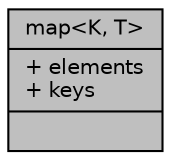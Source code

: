 digraph "map&lt;K, T&gt;"
{
 // INTERACTIVE_SVG=YES
  bgcolor="transparent";
  edge [fontname="Helvetica",fontsize="10",labelfontname="Helvetica",labelfontsize="10"];
  node [fontname="Helvetica",fontsize="10",shape=record];
  Node1 [label="{map\<K, T\>\n|+ elements\l+ keys\l|}",height=0.2,width=0.4,color="black", fillcolor="grey75", style="filled", fontcolor="black"];
}
